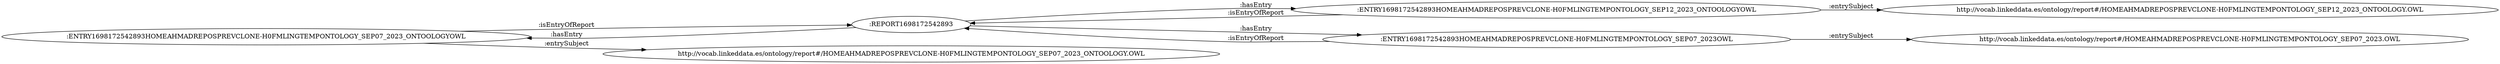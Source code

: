 digraph ar2dtool_diagram { 
rankdir=LR;
size="1501"
	":ENTRY1698172542893HOMEAHMADREPOSPREVCLONE-H0FMLINGTEMPONTOLOGY_SEP07_2023_ONTOOLOGYOWL" -> ":REPORT1698172542893" [ label = ":isEntryOfReport" ];
	":ENTRY1698172542893HOMEAHMADREPOSPREVCLONE-H0FMLINGTEMPONTOLOGY_SEP07_2023_ONTOOLOGYOWL" -> "http://vocab.linkeddata.es/ontology/report#/HOMEAHMADREPOSPREVCLONE-H0FMLINGTEMPONTOLOGY_SEP07_2023_ONTOOLOGY.OWL" [ label = ":entrySubject" ];
	":ENTRY1698172542893HOMEAHMADREPOSPREVCLONE-H0FMLINGTEMPONTOLOGY_SEP12_2023_ONTOOLOGYOWL" -> ":REPORT1698172542893" [ label = ":isEntryOfReport" ];
	":ENTRY1698172542893HOMEAHMADREPOSPREVCLONE-H0FMLINGTEMPONTOLOGY_SEP12_2023_ONTOOLOGYOWL" -> "http://vocab.linkeddata.es/ontology/report#/HOMEAHMADREPOSPREVCLONE-H0FMLINGTEMPONTOLOGY_SEP12_2023_ONTOOLOGY.OWL" [ label = ":entrySubject" ];
	":REPORT1698172542893" -> ":ENTRY1698172542893HOMEAHMADREPOSPREVCLONE-H0FMLINGTEMPONTOLOGY_SEP12_2023_ONTOOLOGYOWL" [ label = ":hasEntry" ];
	":REPORT1698172542893" -> ":ENTRY1698172542893HOMEAHMADREPOSPREVCLONE-H0FMLINGTEMPONTOLOGY_SEP07_2023OWL" [ label = ":hasEntry" ];
	":REPORT1698172542893" -> ":ENTRY1698172542893HOMEAHMADREPOSPREVCLONE-H0FMLINGTEMPONTOLOGY_SEP07_2023_ONTOOLOGYOWL" [ label = ":hasEntry" ];
	":ENTRY1698172542893HOMEAHMADREPOSPREVCLONE-H0FMLINGTEMPONTOLOGY_SEP07_2023OWL" -> ":REPORT1698172542893" [ label = ":isEntryOfReport" ];
	":ENTRY1698172542893HOMEAHMADREPOSPREVCLONE-H0FMLINGTEMPONTOLOGY_SEP07_2023OWL" -> "http://vocab.linkeddata.es/ontology/report#/HOMEAHMADREPOSPREVCLONE-H0FMLINGTEMPONTOLOGY_SEP07_2023.OWL" [ label = ":entrySubject" ];

}
